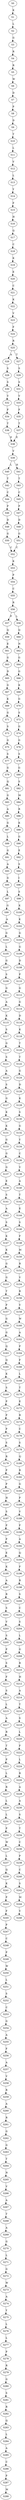 strict digraph  {
	S0 -> S1 [ label = K ];
	S1 -> S2 [ label = L ];
	S2 -> S3 [ label = G ];
	S3 -> S4 [ label = R ];
	S4 -> S5 [ label = R ];
	S5 -> S6 [ label = W ];
	S6 -> S7 [ label = D ];
	S7 -> S8 [ label = P ];
	S8 -> S9 [ label = D ];
	S9 -> S10 [ label = T ];
	S10 -> S11 [ label = L ];
	S11 -> S12 [ label = V ];
	S12 -> S13 [ label = L ];
	S13 -> S14 [ label = Y ];
	S14 -> S15 [ label = F ];
	S15 -> S16 [ label = H ];
	S16 -> S17 [ label = Q ];
	S17 -> S18 [ label = C ];
	S18 -> S19 [ label = K ];
	S19 -> S20 [ label = E ];
	S20 -> S21 [ label = C ];
	S21 -> S22 [ label = K ];
	S22 -> S23 [ label = V ];
	S23 -> S24 [ label = F ];
	S24 -> S25 [ label = R ];
	S25 -> S26 [ label = A ];
	S25 -> S27 [ label = T ];
	S26 -> S28 [ label = S ];
	S27 -> S29 [ label = S ];
	S28 -> S30 [ label = S ];
	S29 -> S31 [ label = S ];
	S30 -> S32 [ label = V ];
	S31 -> S33 [ label = V ];
	S32 -> S34 [ label = F ];
	S33 -> S35 [ label = F ];
	S34 -> S36 [ label = T ];
	S35 -> S37 [ label = T ];
	S36 -> S38 [ label = E ];
	S37 -> S38 [ label = E ];
	S38 -> S39 [ label = V ];
	S39 -> S40 [ label = L ];
	S39 -> S41 [ label = H ];
	S40 -> S42 [ label = T ];
	S41 -> S43 [ label = T ];
	S42 -> S44 [ label = C ];
	S43 -> S45 [ label = C ];
	S44 -> S46 [ label = P ];
	S45 -> S47 [ label = P ];
	S46 -> S48 [ label = D ];
	S47 -> S49 [ label = D ];
	S48 -> S50 [ label = G ];
	S49 -> S51 [ label = G ];
	S50 -> S52 [ label = C ];
	S51 -> S52 [ label = C ];
	S52 -> S53 [ label = K ];
	S53 -> S54 [ label = P ];
	S54 -> S55 [ label = C ];
	S55 -> S56 [ label = R ];
	S56 -> S57 [ label = P ];
	S56 -> S58 [ label = L ];
	S57 -> S59 [ label = Q ];
	S58 -> S60 [ label = Q ];
	S59 -> S61 [ label = E ];
	S60 -> S62 [ label = N ];
	S61 -> S63 [ label = G ];
	S62 -> S64 [ label = G ];
	S63 -> S65 [ label = D ];
	S64 -> S66 [ label = G ];
	S65 -> S67 [ label = G ];
	S66 -> S68 [ label = K ];
	S67 -> S69 [ label = K ];
	S68 -> S70 [ label = G ];
	S69 -> S71 [ label = G ];
	S70 -> S72 [ label = S ];
	S71 -> S73 [ label = S ];
	S72 -> S74 [ label = G ];
	S73 -> S75 [ label = G ];
	S74 -> S76 [ label = G ];
	S75 -> S77 [ label = S ];
	S76 -> S78 [ label = S ];
	S77 -> S79 [ label = G ];
	S78 -> S80 [ label = G ];
	S79 -> S81 [ label = Q ];
	S80 -> S82 [ label = S ];
	S81 -> S83 [ label = G ];
	S82 -> S84 [ label = M ];
	S83 -> S85 [ label = A ];
	S84 -> S86 [ label = R ];
	S85 -> S87 [ label = G ];
	S86 -> S88 [ label = K ];
	S87 -> S89 [ label = L ];
	S88 -> S90 [ label = G ];
	S89 -> S91 [ label = G ];
	S90 -> S92 [ label = E ];
	S91 -> S93 [ label = A ];
	S92 -> S94 [ label = S ];
	S93 -> S95 [ label = G ];
	S94 -> S96 [ label = I ];
	S95 -> S97 [ label = L ];
	S96 -> S98 [ label = S ];
	S97 -> S99 [ label = G ];
	S98 -> S100 [ label = K ];
	S99 -> S101 [ label = A ];
	S100 -> S102 [ label = K ];
	S101 -> S103 [ label = G ];
	S102 -> S104 [ label = G ];
	S103 -> S105 [ label = L ];
	S104 -> S106 [ label = G ];
	S105 -> S107 [ label = G ];
	S106 -> S108 [ label = D ];
	S107 -> S109 [ label = S ];
	S108 -> S110 [ label = P ];
	S109 -> S111 [ label = G ];
	S110 -> S112 [ label = G ];
	S111 -> S113 [ label = A ];
	S112 -> S114 [ label = G ];
	S113 -> S115 [ label = K ];
	S114 -> S116 [ label = D ];
	S115 -> S117 [ label = S ];
	S116 -> S118 [ label = K ];
	S117 -> S119 [ label = G ];
	S118 -> S120 [ label = T ];
	S119 -> S121 [ label = S ];
	S120 -> S122 [ label = T ];
	S121 -> S123 [ label = A ];
	S122 -> S124 [ label = G ];
	S123 -> S125 [ label = S ];
	S124 -> S126 [ label = D ];
	S125 -> S127 [ label = G ];
	S126 -> S128 [ label = K ];
	S127 -> S129 [ label = K ];
	S128 -> S130 [ label = S ];
	S129 -> S131 [ label = K ];
	S130 -> S132 [ label = G ];
	S131 -> S133 [ label = G ];
	S132 -> S134 [ label = Y ];
	S133 -> S135 [ label = G ];
	S134 -> S136 [ label = C ];
	S135 -> S137 [ label = G ];
	S136 -> S138 [ label = V ];
	S137 -> S139 [ label = E ];
	S138 -> S140 [ label = A ];
	S139 -> S141 [ label = S ];
	S140 -> S142 [ label = T ];
	S141 -> S143 [ label = A ];
	S142 -> S144 [ label = E ];
	S143 -> S145 [ label = S ];
	S144 -> S146 [ label = S ];
	S145 -> S147 [ label = K ];
	S146 -> S148 [ label = F ];
	S147 -> S149 [ label = K ];
	S148 -> S150 [ label = M ];
	S149 -> S151 [ label = G ];
	S150 -> S152 [ label = R ];
	S151 -> S153 [ label = G ];
	S152 -> S154 [ label = V ];
	S153 -> S155 [ label = T ];
	S154 -> S156 [ label = R ];
	S155 -> S157 [ label = P ];
	S156 -> S158 [ label = V ];
	S157 -> S159 [ label = G ];
	S158 -> S160 [ label = W ];
	S159 -> S161 [ label = G ];
	S160 -> S162 [ label = A ];
	S161 -> S163 [ label = Q ];
	S162 -> S164 [ label = P ];
	S163 -> S165 [ label = Q ];
	S164 -> S166 [ label = F ];
	S165 -> S167 [ label = K ];
	S166 -> S168 [ label = L ];
	S167 -> S169 [ label = S ];
	S168 -> S170 [ label = T ];
	S169 -> S171 [ label = P ];
	S170 -> S172 [ label = E ];
	S171 -> S173 [ label = P ];
	S172 -> S174 [ label = R ];
	S173 -> S175 [ label = P ];
	S174 -> S176 [ label = C ];
	S175 -> S177 [ label = S ];
	S176 -> S178 [ label = S ];
	S177 -> S179 [ label = R ];
	S178 -> S180 [ label = Q ];
	S179 -> S181 [ label = P ];
	S180 -> S182 [ label = R ];
	S181 -> S183 [ label = P ];
	S182 -> S184 [ label = G ];
	S183 -> S185 [ label = H ];
	S184 -> S186 [ label = P ];
	S185 -> S187 [ label = S ];
	S186 -> S188 [ label = V ];
	S187 -> S189 [ label = P ];
	S188 -> S190 [ label = F ];
	S189 -> S191 [ label = P ];
	S190 -> S192 [ label = A ];
	S191 -> S193 [ label = E ];
	S192 -> S194 [ label = Q ];
	S193 -> S195 [ label = K ];
	S194 -> S196 [ label = F ];
	S195 -> S197 [ label = A ];
	S196 -> S198 [ label = R ];
	S197 -> S199 [ label = R ];
	S198 -> S200 [ label = S ];
	S199 -> S201 [ label = S ];
	S200 -> S202 [ label = C ];
	S201 -> S203 [ label = V ];
	S202 -> S204 [ label = S ];
	S203 -> S205 [ label = S ];
	S204 -> S206 [ label = L ];
	S205 -> S207 [ label = P ];
	S206 -> S208 [ label = G ];
	S207 -> S209 [ label = S ];
	S208 -> S210 [ label = R ];
	S209 -> S211 [ label = F ];
	S210 -> S212 [ label = H ];
	S211 -> S213 [ label = S ];
	S212 -> S214 [ label = A ];
	S213 -> S215 [ label = L ];
	S214 -> S216 [ label = T ];
	S215 -> S217 [ label = A ];
	S216 -> S218 [ label = S ];
	S217 -> S219 [ label = R ];
	S218 -> S220 [ label = L ];
	S219 -> S221 [ label = T ];
	S220 -> S222 [ label = F ];
	S221 -> S223 [ label = P ];
	S222 -> S224 [ label = L ];
	S223 -> S225 [ label = L ];
	S224 -> S226 [ label = R ];
	S225 -> S227 [ label = R ];
	S226 -> S228 [ label = A ];
	S227 -> S229 [ label = L ];
	S228 -> S230 [ label = A ];
	S229 -> S231 [ label = L ];
	S230 -> S232 [ label = S ];
	S231 -> S233 [ label = P ];
	S232 -> S234 [ label = T ];
	S233 -> S235 [ label = W ];
	S234 -> S236 [ label = C ];
	S235 -> S237 [ label = L ];
	S236 -> S238 [ label = P ];
	S237 -> S239 [ label = Q ];
	S238 -> S240 [ label = C ];
	S239 -> S241 [ label = K ];
	S240 -> S242 [ label = S ];
	S241 -> S243 [ label = P ];
	S242 -> S244 [ label = M ];
	S243 -> S245 [ label = F ];
	S244 -> S246 [ label = V ];
	S245 -> S247 [ label = P ];
	S247 -> S248 [ label = C ];
	S248 -> S249 [ label = P ];
	S249 -> S250 [ label = W ];
	S250 -> S251 [ label = L ];
	S251 -> S252 [ label = S ];
	S252 -> S253 [ label = C ];
	S253 -> S254 [ label = G ];
	S254 -> S255 [ label = A ];
	S255 -> S256 [ label = F ];
	S256 -> S257 [ label = A ];
	S257 -> S258 [ label = V ];
	S258 -> S259 [ label = R ];
	S259 -> S260 [ label = A ];
	S260 -> S261 [ label = R ];
	S261 -> S262 [ label = G ];
	S262 -> S263 [ label = G ];
	S263 -> S264 [ label = T ];
	S264 -> S265 [ label = N ];
	S265 -> S266 [ label = V ];
	S266 -> S267 [ label = A ];
	S267 -> S268 [ label = T ];
	S268 -> S269 [ label = A ];
	S269 -> S270 [ label = G ];
	S270 -> S271 [ label = L ];
	S271 -> S272 [ label = G ];
	S272 -> S273 [ label = W ];
	S273 -> S274 [ label = A ];
	S274 -> S275 [ label = Y ];
	S275 -> S276 [ label = L ];
	S276 -> S277 [ label = L ];
	S277 -> S278 [ label = P ];
	S278 -> S279 [ label = R ];
	S279 -> S280 [ label = G ];
	S280 -> S281 [ label = S ];
	S281 -> S282 [ label = R ];
	S282 -> S283 [ label = Q ];
	S283 -> S284 [ label = L ];
	S284 -> S285 [ label = A ];
	S285 -> S286 [ label = C ];
	S286 -> S287 [ label = P ];
	S287 -> S288 [ label = M ];
}
